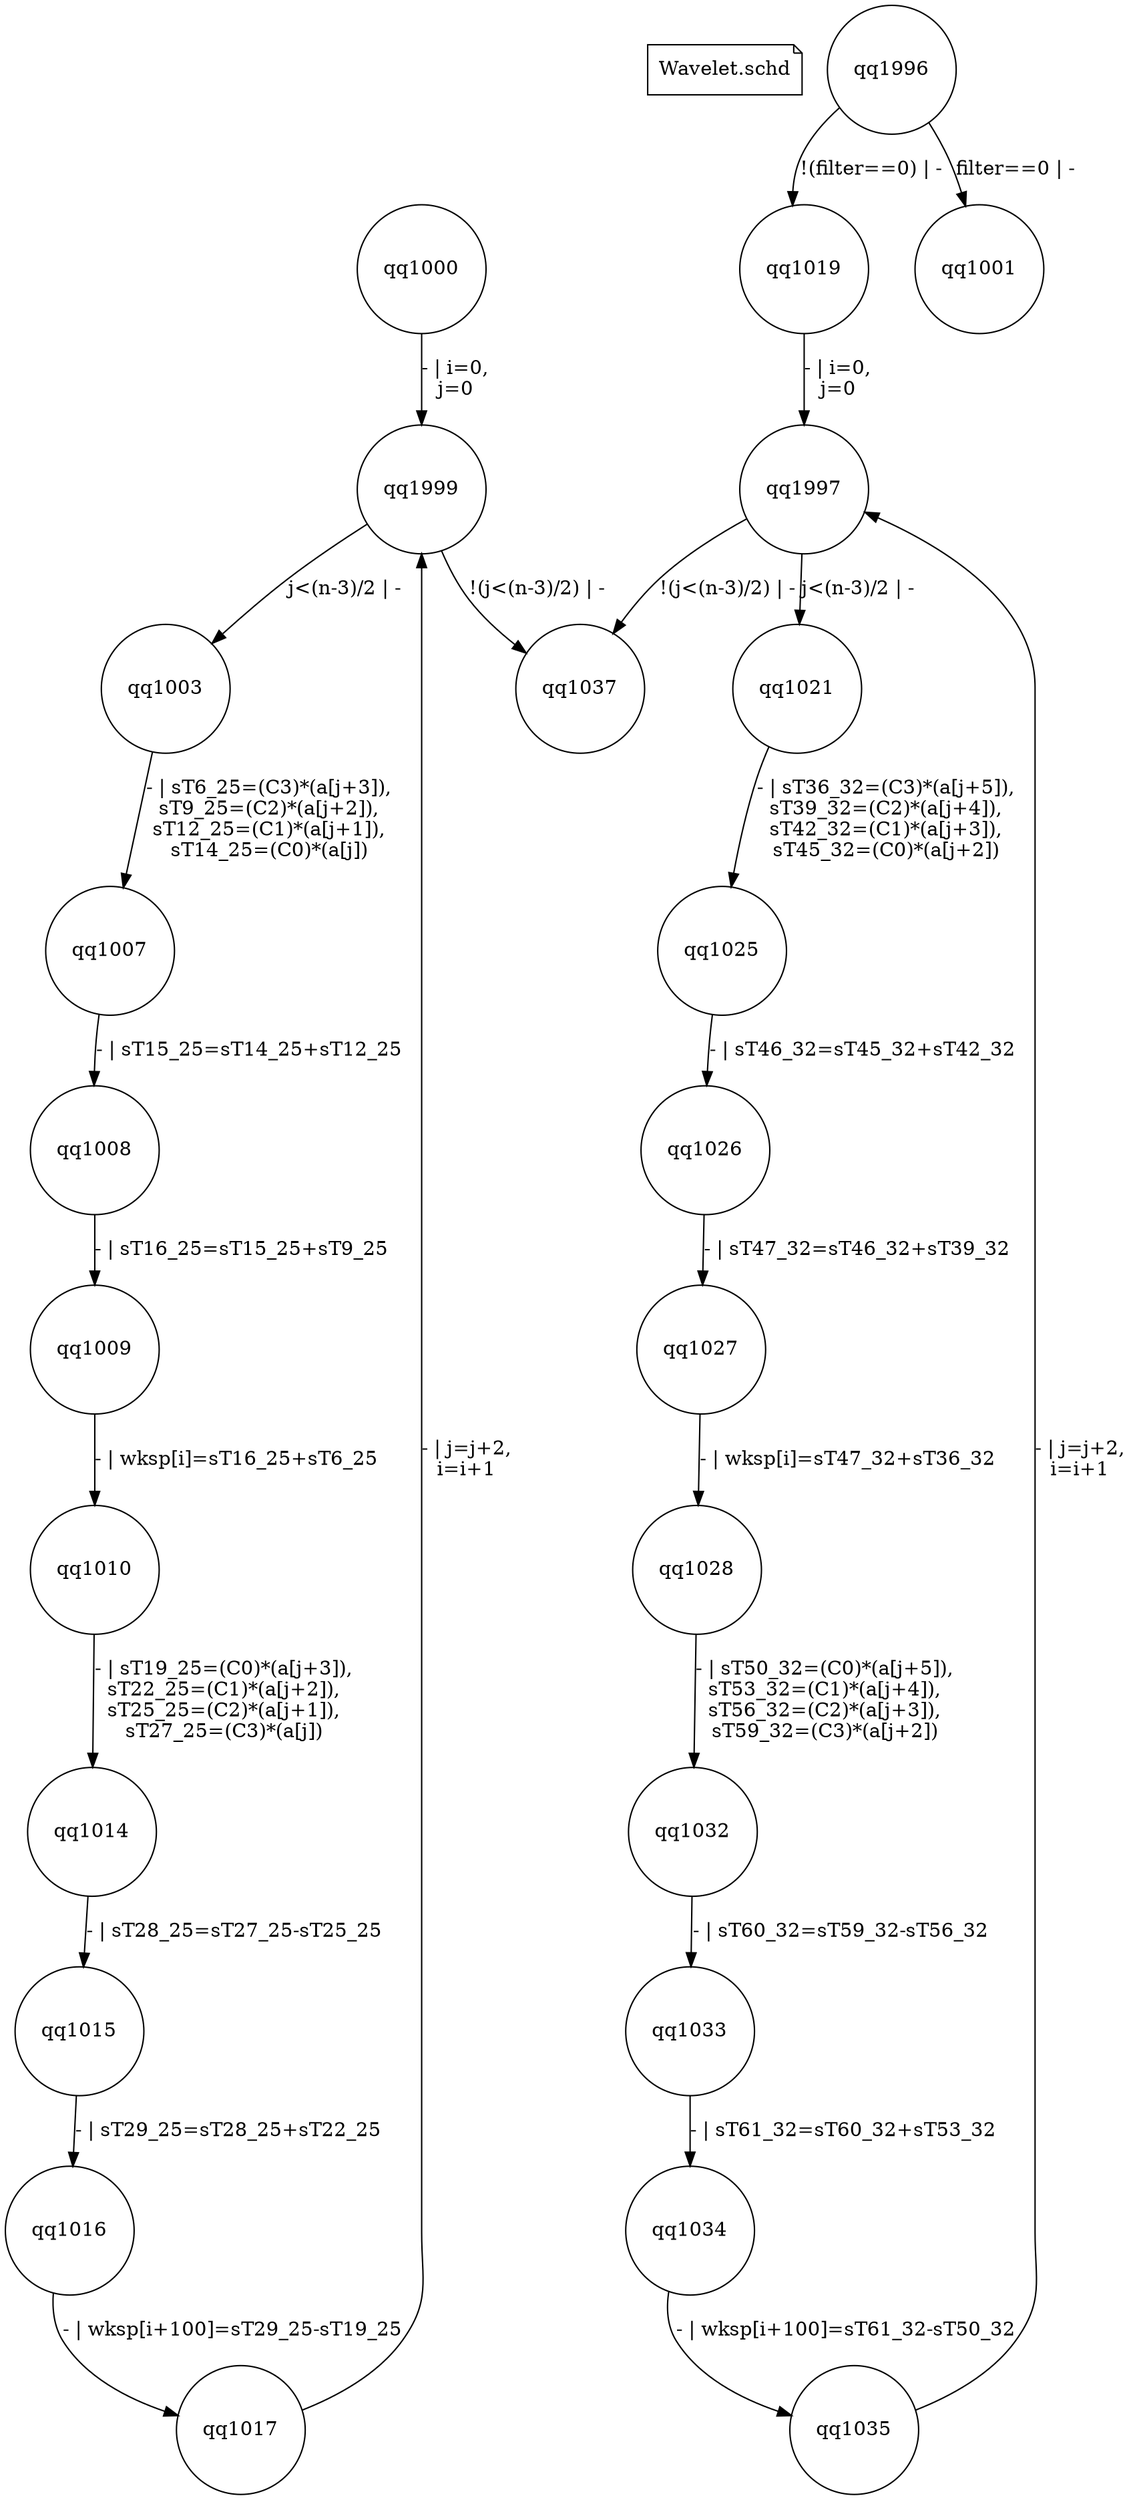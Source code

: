 digraph fsmdIndot {

"Wavelet.schd" [shape=note];
qq1000 [shape=circle];
qq1999 [shape=circle];
qq1000 -> qq1999 [label="- | i=0,\nj=0"];
qq1003 [shape=circle];
qq1007 [shape=circle];
qq1003 -> qq1007 [label="- | sT6_25=(C3)*(a[j+3]),\nsT9_25=(C2)*(a[j+2]),\nsT12_25=(C1)*(a[j+1]),\nsT14_25=(C0)*(a[j])"];
qq1007 [shape=circle];
qq1008 [shape=circle];
qq1007 -> qq1008 [label="- | sT15_25=sT14_25+sT12_25"];
qq1008 [shape=circle];
qq1009 [shape=circle];
qq1008 -> qq1009 [label="- | sT16_25=sT15_25+sT9_25"];
qq1009 [shape=circle];
qq1010 [shape=circle];
qq1009 -> qq1010 [label="- | wksp[i]=sT16_25+sT6_25"];
qq1010 [shape=circle];
qq1014 [shape=circle];
qq1010 -> qq1014 [label="- | sT19_25=(C0)*(a[j+3]),\nsT22_25=(C1)*(a[j+2]),\nsT25_25=(C2)*(a[j+1]),\nsT27_25=(C3)*(a[j])"];
qq1014 [shape=circle];
qq1015 [shape=circle];
qq1014 -> qq1015 [label="- | sT28_25=sT27_25-sT25_25"];
qq1015 [shape=circle];
qq1016 [shape=circle];
qq1015 -> qq1016 [label="- | sT29_25=sT28_25+sT22_25"];
qq1016 [shape=circle];
qq1017 [shape=circle];
qq1016 -> qq1017 [label="- | wksp[i+100]=sT29_25-sT19_25"];
qq1017 [shape=circle];
qq1999 [shape=circle];
qq1017 -> qq1999 [label="- | j=j+2,\ni=i+1"];
qq1019 [shape=circle];
qq1997 [shape=circle];
qq1019 -> qq1997 [label="- | i=0,\nj=0"];
qq1021 [shape=circle];
qq1025 [shape=circle];
qq1021 -> qq1025 [label="- | sT36_32=(C3)*(a[j+5]),\nsT39_32=(C2)*(a[j+4]),\nsT42_32=(C1)*(a[j+3]),\nsT45_32=(C0)*(a[j+2])"];
qq1025 [shape=circle];
qq1026 [shape=circle];
qq1025 -> qq1026 [label="- | sT46_32=sT45_32+sT42_32"];
qq1026 [shape=circle];
qq1027 [shape=circle];
qq1026 -> qq1027 [label="- | sT47_32=sT46_32+sT39_32"];
qq1027 [shape=circle];
qq1028 [shape=circle];
qq1027 -> qq1028 [label="- | wksp[i]=sT47_32+sT36_32"];
qq1028 [shape=circle];
qq1032 [shape=circle];
qq1028 -> qq1032 [label="- | sT50_32=(C0)*(a[j+5]),\nsT53_32=(C1)*(a[j+4]),\nsT56_32=(C2)*(a[j+3]),\nsT59_32=(C3)*(a[j+2])"];
qq1032 [shape=circle];
qq1033 [shape=circle];
qq1032 -> qq1033 [label="- | sT60_32=sT59_32-sT56_32"];
qq1033 [shape=circle];
qq1034 [shape=circle];
qq1033 -> qq1034 [label="- | sT61_32=sT60_32+sT53_32"];
qq1034 [shape=circle];
qq1035 [shape=circle];
qq1034 -> qq1035 [label="- | wksp[i+100]=sT61_32-sT50_32"];
qq1035 [shape=circle];
qq1997 [shape=circle];
qq1035 -> qq1997 [label="- | j=j+2,\ni=i+1"];
qq1996 [shape=circle];
qq1001 [shape=circle];
qq1996 -> qq1001 [label="filter==0 | -"];
qq1019 [shape=circle];
qq1996 -> qq1019 [label="!(filter==0) | -"];
qq1997 [shape=circle];
qq1021 [shape=circle];
qq1997 -> qq1021 [label="j<(n-3)/2 | -"];
qq1037 [shape=circle];
qq1997 -> qq1037 [label="!(j<(n-3)/2) | -"];
qq1999 [shape=circle];
qq1003 [shape=circle];
qq1999 -> qq1003 [label="j<(n-3)/2 | -"];
qq1037 [shape=circle];
qq1999 -> qq1037 [label="!(j<(n-3)/2) | -"];

}

